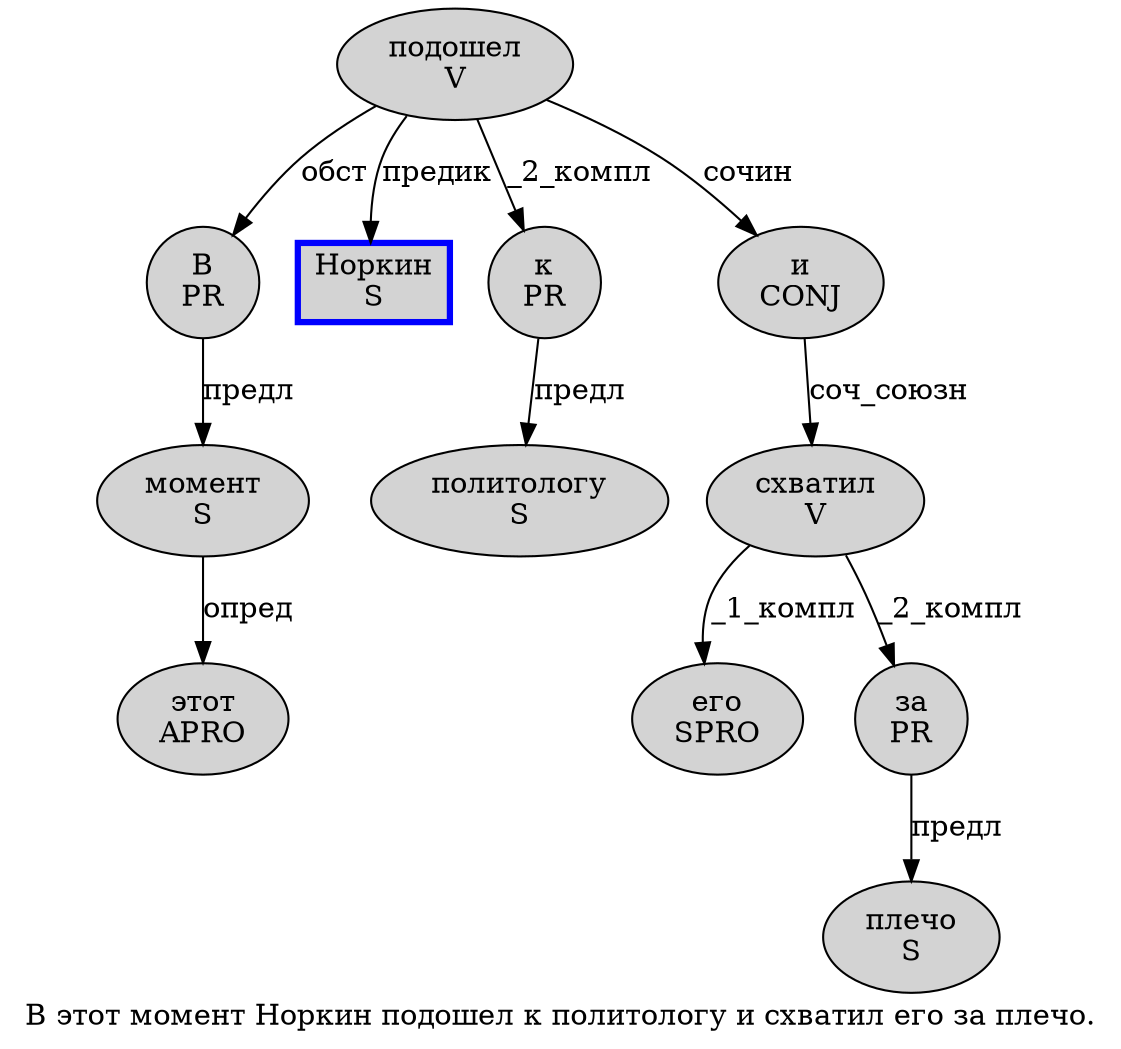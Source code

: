 digraph SENTENCE_1070 {
	graph [label="В этот момент Норкин подошел к политологу и схватил его за плечо."]
	node [style=filled]
		0 [label="В
PR" color="" fillcolor=lightgray penwidth=1 shape=ellipse]
		1 [label="этот
APRO" color="" fillcolor=lightgray penwidth=1 shape=ellipse]
		2 [label="момент
S" color="" fillcolor=lightgray penwidth=1 shape=ellipse]
		3 [label="Норкин
S" color=blue fillcolor=lightgray penwidth=3 shape=box]
		4 [label="подошел
V" color="" fillcolor=lightgray penwidth=1 shape=ellipse]
		5 [label="к
PR" color="" fillcolor=lightgray penwidth=1 shape=ellipse]
		6 [label="политологу
S" color="" fillcolor=lightgray penwidth=1 shape=ellipse]
		7 [label="и
CONJ" color="" fillcolor=lightgray penwidth=1 shape=ellipse]
		8 [label="схватил
V" color="" fillcolor=lightgray penwidth=1 shape=ellipse]
		9 [label="его
SPRO" color="" fillcolor=lightgray penwidth=1 shape=ellipse]
		10 [label="за
PR" color="" fillcolor=lightgray penwidth=1 shape=ellipse]
		11 [label="плечо
S" color="" fillcolor=lightgray penwidth=1 shape=ellipse]
			2 -> 1 [label="опред"]
			10 -> 11 [label="предл"]
			7 -> 8 [label="соч_союзн"]
			4 -> 0 [label="обст"]
			4 -> 3 [label="предик"]
			4 -> 5 [label="_2_компл"]
			4 -> 7 [label="сочин"]
			8 -> 9 [label="_1_компл"]
			8 -> 10 [label="_2_компл"]
			0 -> 2 [label="предл"]
			5 -> 6 [label="предл"]
}